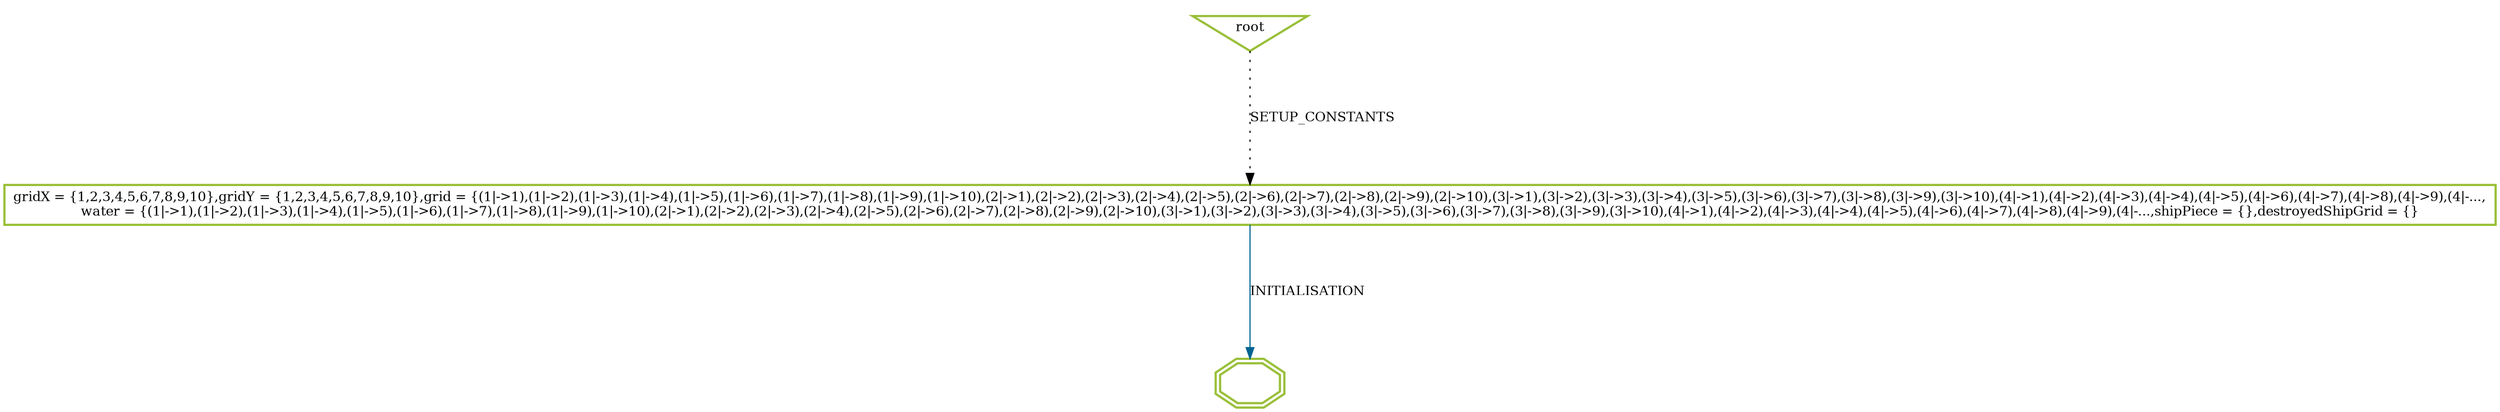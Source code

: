 digraph history {
graph [nodesep=1.5, ranksep=1.5];
0 [shape=box, color="#99BF38", fontsize=12, penwidth=2, label="gridX = \{1,2,3,4,5,6,7,8,9,10\},gridY = \{1,2,3,4,5,6,7,8,9,10\},grid = \{(1\|-\>1),(1\|-\>2),(1\|-\>3),(1\|-\>4),(1\|-\>5),(1\|-\>6),(1\|-\>7),(1\|-\>8),(1\|-\>9),(1\|-\>10),(2\|-\>1),(2\|-\>2),(2\|-\>3),(2\|-\>4),(2\|-\>5),(2\|-\>6),(2\|-\>7),(2\|-\>8),(2\|-\>9),(2\|-\>10),(3\|-\>1),(3\|-\>2),(3\|-\>3),(3\|-\>4),(3\|-\>5),(3\|-\>6),(3\|-\>7),(3\|-\>8),(3\|-\>9),(3\|-\>10),(4\|-\>1),(4\|-\>2),(4\|-\>3),(4\|-\>4),(4\|-\>5),(4\|-\>6),(4\|-\>7),(4\|-\>8),(4\|-\>9),(4\|-...,\nwater = \{(1\|-\>1),(1\|-\>2),(1\|-\>3),(1\|-\>4),(1\|-\>5),(1\|-\>6),(1\|-\>7),(1\|-\>8),(1\|-\>9),(1\|-\>10),(2\|-\>1),(2\|-\>2),(2\|-\>3),(2\|-\>4),(2\|-\>5),(2\|-\>6),(2\|-\>7),(2\|-\>8),(2\|-\>9),(2\|-\>10),(3\|-\>1),(3\|-\>2),(3\|-\>3),(3\|-\>4),(3\|-\>5),(3\|-\>6),(3\|-\>7),(3\|-\>8),(3\|-\>9),(3\|-\>10),(4\|-\>1),(4\|-\>2),(4\|-\>3),(4\|-\>4),(4\|-\>5),(4\|-\>6),(4\|-\>7),(4\|-\>8),(4\|-\>9),(4\|-...,shipPiece = \{\},destroyedShipGrid = \{\}"];

1 [shape=doubleoctagon, color="#99BF38", fontsize=12, penwidth=2, label=""];

root [shape=invtriangle, color="#99BF38", fontsize=12, penwidth=2, label="root"];

root -> 0 [style = dotted, color = black, label="SETUP_CONSTANTS", fontsize=12];

0 -> 1 [color = "#006391", label="INITIALISATION", fontsize=12];

}
